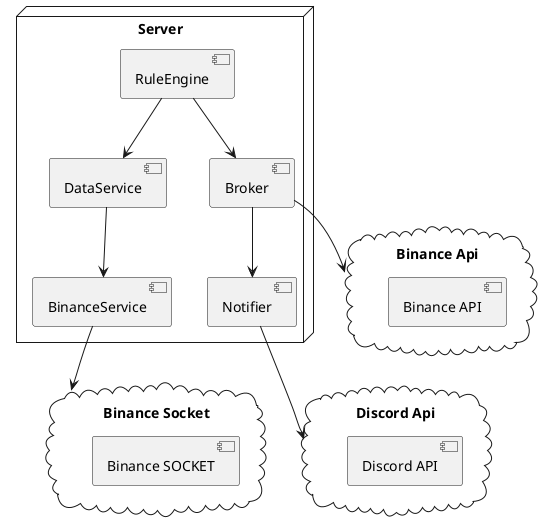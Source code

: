 @startuml PhysicalView


node "Server" {
  [DataService]
  [BinanceService]
  [RuleEngine]
  [Broker]
  [Notifier]
}

cloud "Binance Socket" {
  [Binance SOCKET]
}

cloud "Binance Api" {
  [Binance API]
}

cloud "Discord Api" {
  [Discord API]
}



[DataService] --> [BinanceService]
[BinanceService] --> [Binance Socket]
[RuleEngine] --> [DataService]
[RuleEngine] --> [Broker]
[Broker] --> [Binance Api]
[Broker] --> [Notifier]
[Notifier] --> [Discord Api]

@enduml